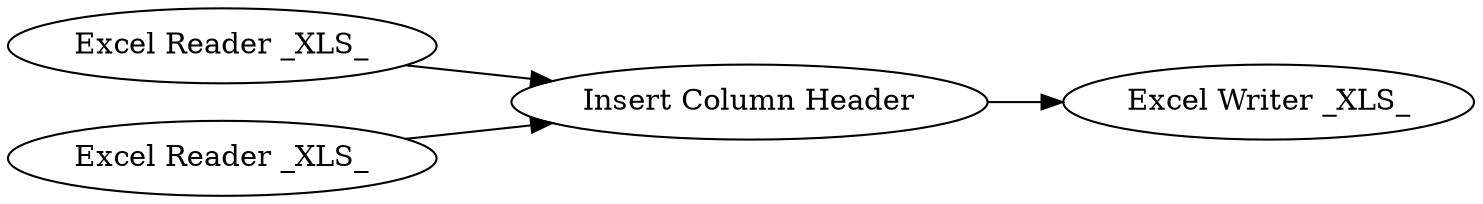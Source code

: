 digraph {
	1 [label="Excel Reader _XLS_"]
	2 [label="Excel Reader _XLS_"]
	3 [label="Insert Column Header"]
	4 [label="Excel Writer _XLS_"]
	1 -> 3
	2 -> 3
	3 -> 4
	rankdir=LR
}
